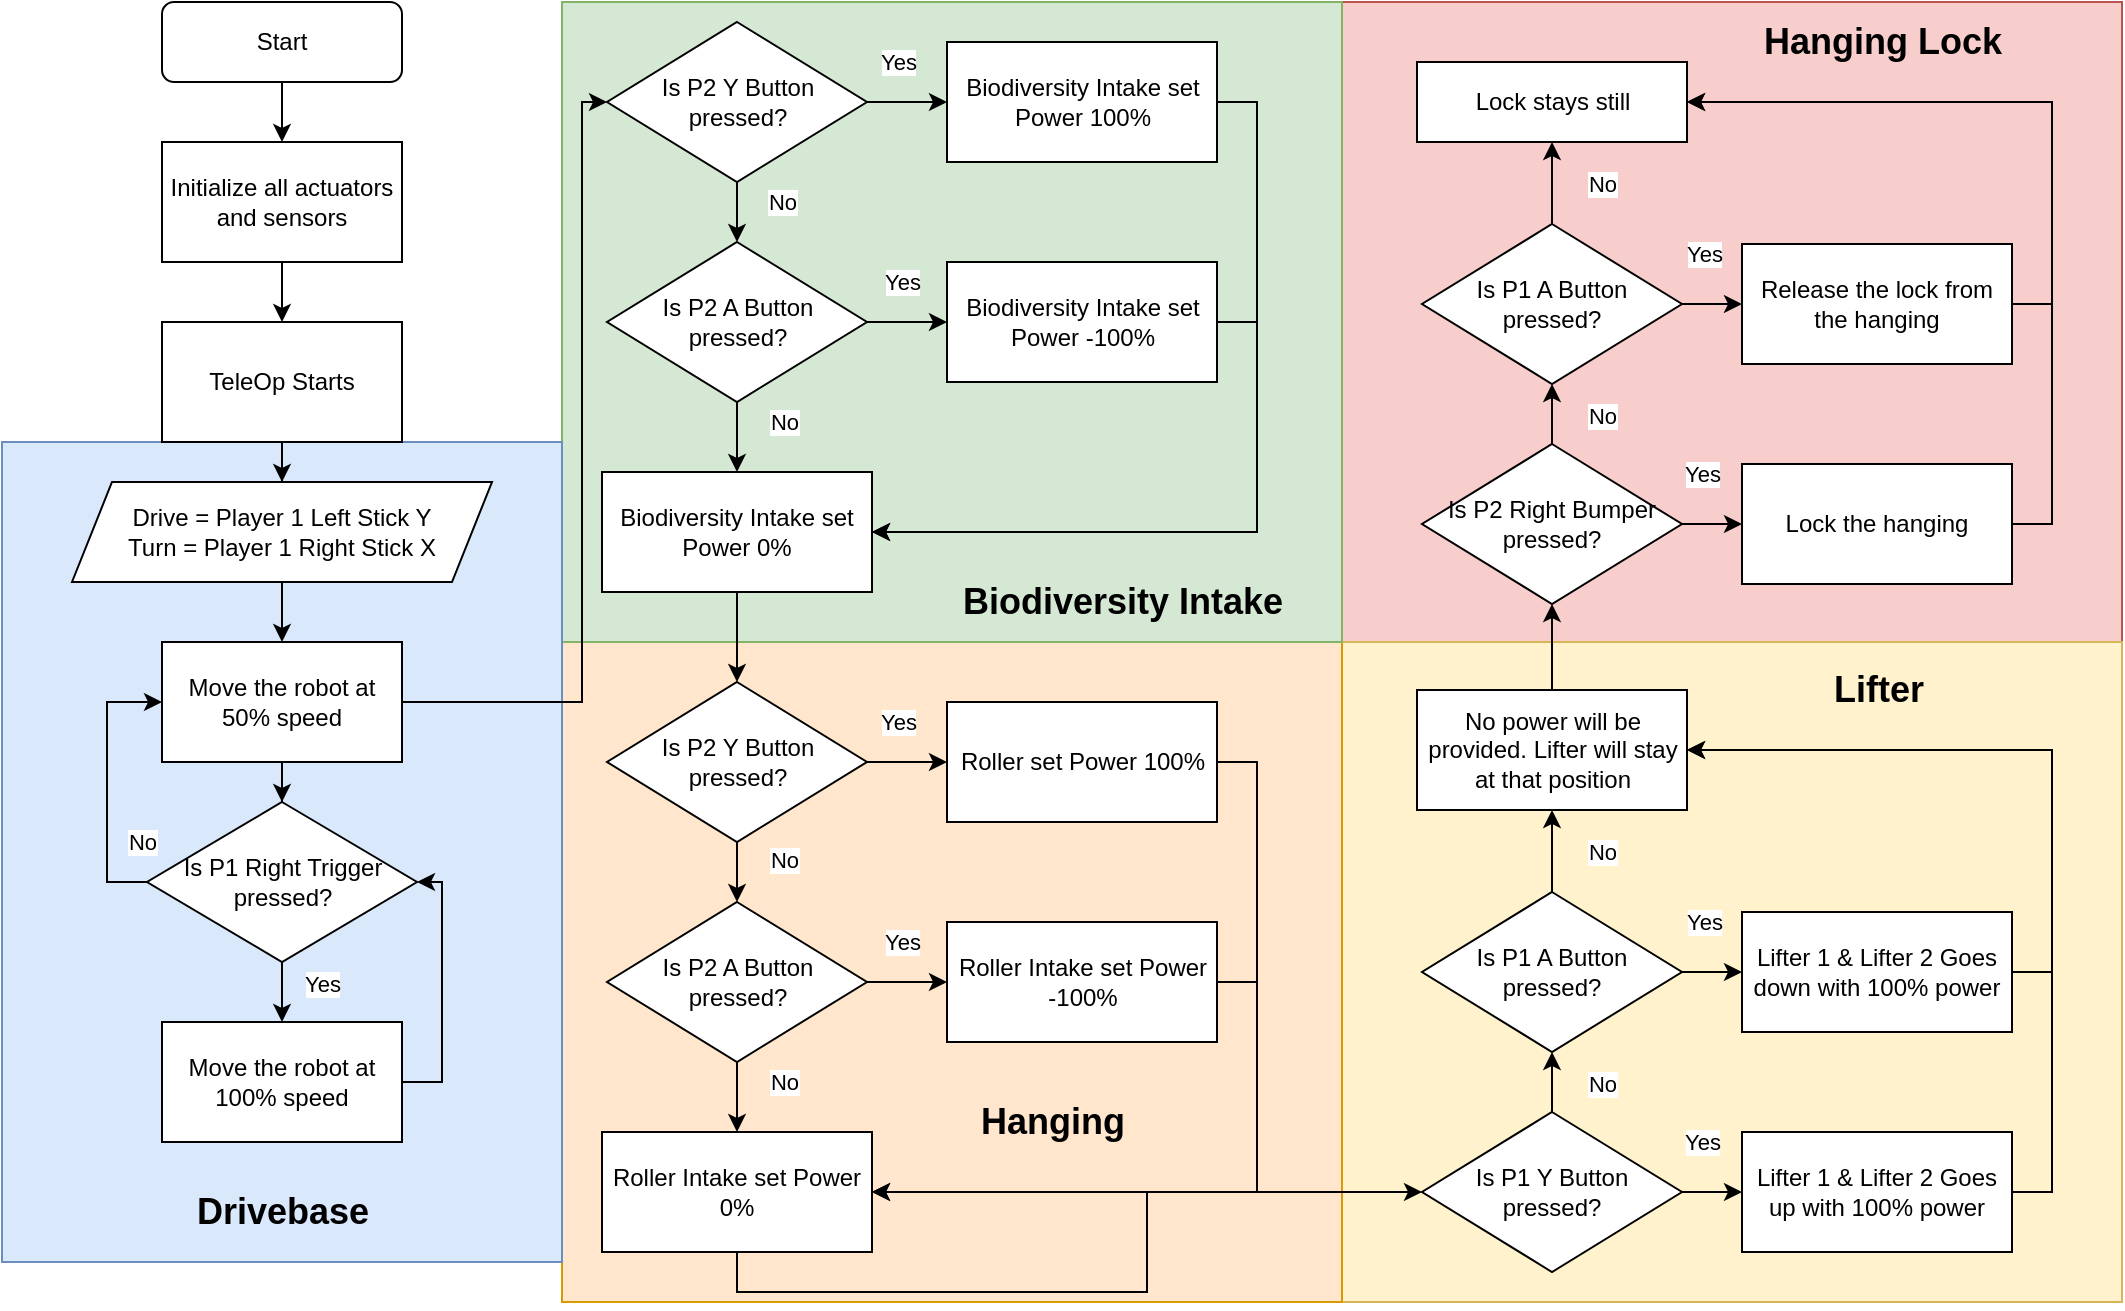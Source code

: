<mxfile version="28.1.0">
  <diagram id="C5RBs43oDa-KdzZeNtuy" name="Page-1">
    <mxGraphModel dx="1455" dy="949" grid="1" gridSize="10" guides="1" tooltips="1" connect="1" arrows="1" fold="1" page="1" pageScale="1" pageWidth="1169" pageHeight="827" background="none" math="0" shadow="0">
      <root>
        <mxCell id="WIyWlLk6GJQsqaUBKTNV-0" />
        <mxCell id="WIyWlLk6GJQsqaUBKTNV-1" parent="WIyWlLk6GJQsqaUBKTNV-0" />
        <mxCell id="7DPoI_SeUC_oJ7ZciH9h-110" value="" style="rounded=0;whiteSpace=wrap;html=1;fillColor=#f8cecc;strokeColor=#b85450;" vertex="1" parent="WIyWlLk6GJQsqaUBKTNV-1">
          <mxGeometry x="680" y="70" width="390" height="320" as="geometry" />
        </mxCell>
        <mxCell id="7DPoI_SeUC_oJ7ZciH9h-76" value="" style="rounded=0;whiteSpace=wrap;html=1;fillColor=#fff2cc;strokeColor=#d6b656;" vertex="1" parent="WIyWlLk6GJQsqaUBKTNV-1">
          <mxGeometry x="680" y="390" width="390" height="330" as="geometry" />
        </mxCell>
        <mxCell id="7DPoI_SeUC_oJ7ZciH9h-47" value="" style="rounded=0;whiteSpace=wrap;html=1;fillColor=#ffe6cc;strokeColor=#d79b00;" vertex="1" parent="WIyWlLk6GJQsqaUBKTNV-1">
          <mxGeometry x="290" y="390" width="390" height="330" as="geometry" />
        </mxCell>
        <mxCell id="7DPoI_SeUC_oJ7ZciH9h-43" value="" style="rounded=0;whiteSpace=wrap;html=1;fillColor=#d5e8d4;strokeColor=#82b366;" vertex="1" parent="WIyWlLk6GJQsqaUBKTNV-1">
          <mxGeometry x="290" y="70" width="390" height="320" as="geometry" />
        </mxCell>
        <mxCell id="7DPoI_SeUC_oJ7ZciH9h-41" value="" style="rounded=0;whiteSpace=wrap;html=1;fillColor=#dae8fc;strokeColor=#6c8ebf;" vertex="1" parent="WIyWlLk6GJQsqaUBKTNV-1">
          <mxGeometry x="10" y="290" width="280" height="410" as="geometry" />
        </mxCell>
        <mxCell id="7DPoI_SeUC_oJ7ZciH9h-14" style="edgeStyle=orthogonalEdgeStyle;rounded=0;orthogonalLoop=1;jettySize=auto;html=1;exitX=0.5;exitY=1;exitDx=0;exitDy=0;entryX=0.5;entryY=0;entryDx=0;entryDy=0;" edge="1" parent="WIyWlLk6GJQsqaUBKTNV-1" source="WIyWlLk6GJQsqaUBKTNV-3" target="7DPoI_SeUC_oJ7ZciH9h-0">
          <mxGeometry relative="1" as="geometry" />
        </mxCell>
        <mxCell id="WIyWlLk6GJQsqaUBKTNV-3" value="Start" style="rounded=1;whiteSpace=wrap;html=1;fontSize=12;glass=0;strokeWidth=1;shadow=0;" parent="WIyWlLk6GJQsqaUBKTNV-1" vertex="1">
          <mxGeometry x="90" y="70" width="120" height="40" as="geometry" />
        </mxCell>
        <mxCell id="7DPoI_SeUC_oJ7ZciH9h-6" style="edgeStyle=orthogonalEdgeStyle;rounded=0;orthogonalLoop=1;jettySize=auto;html=1;exitX=0.5;exitY=1;exitDx=0;exitDy=0;entryX=0.5;entryY=0;entryDx=0;entryDy=0;" edge="1" parent="WIyWlLk6GJQsqaUBKTNV-1" source="7DPoI_SeUC_oJ7ZciH9h-0" target="7DPoI_SeUC_oJ7ZciH9h-1">
          <mxGeometry relative="1" as="geometry" />
        </mxCell>
        <mxCell id="7DPoI_SeUC_oJ7ZciH9h-0" value="Initialize all actuators and sensors" style="rounded=0;whiteSpace=wrap;html=1;" vertex="1" parent="WIyWlLk6GJQsqaUBKTNV-1">
          <mxGeometry x="90" y="140" width="120" height="60" as="geometry" />
        </mxCell>
        <mxCell id="7DPoI_SeUC_oJ7ZciH9h-7" style="edgeStyle=orthogonalEdgeStyle;rounded=0;orthogonalLoop=1;jettySize=auto;html=1;exitX=0.5;exitY=1;exitDx=0;exitDy=0;" edge="1" parent="WIyWlLk6GJQsqaUBKTNV-1" source="7DPoI_SeUC_oJ7ZciH9h-1" target="7DPoI_SeUC_oJ7ZciH9h-2">
          <mxGeometry relative="1" as="geometry" />
        </mxCell>
        <mxCell id="7DPoI_SeUC_oJ7ZciH9h-1" value="TeleOp Starts" style="rounded=0;whiteSpace=wrap;html=1;" vertex="1" parent="WIyWlLk6GJQsqaUBKTNV-1">
          <mxGeometry x="90" y="230" width="120" height="60" as="geometry" />
        </mxCell>
        <mxCell id="7DPoI_SeUC_oJ7ZciH9h-8" style="edgeStyle=orthogonalEdgeStyle;rounded=0;orthogonalLoop=1;jettySize=auto;html=1;exitX=0.5;exitY=1;exitDx=0;exitDy=0;" edge="1" parent="WIyWlLk6GJQsqaUBKTNV-1" source="7DPoI_SeUC_oJ7ZciH9h-2" target="7DPoI_SeUC_oJ7ZciH9h-3">
          <mxGeometry relative="1" as="geometry" />
        </mxCell>
        <mxCell id="7DPoI_SeUC_oJ7ZciH9h-2" value="Drive = Player 1 Left Stick Y&lt;div&gt;Turn = Player 1 Right Stick X&lt;/div&gt;" style="shape=parallelogram;perimeter=parallelogramPerimeter;whiteSpace=wrap;html=1;fixedSize=1;" vertex="1" parent="WIyWlLk6GJQsqaUBKTNV-1">
          <mxGeometry x="45" y="310" width="210" height="50" as="geometry" />
        </mxCell>
        <mxCell id="7DPoI_SeUC_oJ7ZciH9h-9" style="edgeStyle=orthogonalEdgeStyle;rounded=0;orthogonalLoop=1;jettySize=auto;html=1;exitX=0.5;exitY=1;exitDx=0;exitDy=0;" edge="1" parent="WIyWlLk6GJQsqaUBKTNV-1" source="7DPoI_SeUC_oJ7ZciH9h-3" target="7DPoI_SeUC_oJ7ZciH9h-5">
          <mxGeometry relative="1" as="geometry" />
        </mxCell>
        <mxCell id="7DPoI_SeUC_oJ7ZciH9h-77" style="edgeStyle=orthogonalEdgeStyle;rounded=0;orthogonalLoop=1;jettySize=auto;html=1;exitX=1;exitY=0.5;exitDx=0;exitDy=0;entryX=0;entryY=0.5;entryDx=0;entryDy=0;" edge="1" parent="WIyWlLk6GJQsqaUBKTNV-1" source="7DPoI_SeUC_oJ7ZciH9h-3" target="7DPoI_SeUC_oJ7ZciH9h-17">
          <mxGeometry relative="1" as="geometry">
            <Array as="points">
              <mxPoint x="300" y="420" />
              <mxPoint x="300" y="120" />
            </Array>
          </mxGeometry>
        </mxCell>
        <mxCell id="7DPoI_SeUC_oJ7ZciH9h-3" value="Move the robot at 50% speed" style="rounded=0;whiteSpace=wrap;html=1;" vertex="1" parent="WIyWlLk6GJQsqaUBKTNV-1">
          <mxGeometry x="90" y="390" width="120" height="60" as="geometry" />
        </mxCell>
        <mxCell id="7DPoI_SeUC_oJ7ZciH9h-13" style="edgeStyle=orthogonalEdgeStyle;rounded=0;orthogonalLoop=1;jettySize=auto;html=1;exitX=1;exitY=0.5;exitDx=0;exitDy=0;entryX=1;entryY=0.5;entryDx=0;entryDy=0;" edge="1" parent="WIyWlLk6GJQsqaUBKTNV-1" source="7DPoI_SeUC_oJ7ZciH9h-4" target="7DPoI_SeUC_oJ7ZciH9h-5">
          <mxGeometry relative="1" as="geometry" />
        </mxCell>
        <mxCell id="7DPoI_SeUC_oJ7ZciH9h-4" value="Move the robot at 100% speed" style="rounded=0;whiteSpace=wrap;html=1;" vertex="1" parent="WIyWlLk6GJQsqaUBKTNV-1">
          <mxGeometry x="90" y="580" width="120" height="60" as="geometry" />
        </mxCell>
        <mxCell id="7DPoI_SeUC_oJ7ZciH9h-10" style="edgeStyle=orthogonalEdgeStyle;rounded=0;orthogonalLoop=1;jettySize=auto;html=1;exitX=0;exitY=0.5;exitDx=0;exitDy=0;entryX=0;entryY=0.5;entryDx=0;entryDy=0;" edge="1" parent="WIyWlLk6GJQsqaUBKTNV-1" source="7DPoI_SeUC_oJ7ZciH9h-5" target="7DPoI_SeUC_oJ7ZciH9h-3">
          <mxGeometry relative="1" as="geometry" />
        </mxCell>
        <mxCell id="7DPoI_SeUC_oJ7ZciH9h-16" value="No" style="edgeLabel;html=1;align=center;verticalAlign=middle;resizable=0;points=[];" vertex="1" connectable="0" parent="7DPoI_SeUC_oJ7ZciH9h-10">
          <mxGeometry x="-0.821" relative="1" as="geometry">
            <mxPoint x="10" y="-20" as="offset" />
          </mxGeometry>
        </mxCell>
        <mxCell id="7DPoI_SeUC_oJ7ZciH9h-12" style="edgeStyle=orthogonalEdgeStyle;rounded=0;orthogonalLoop=1;jettySize=auto;html=1;exitX=0.5;exitY=1;exitDx=0;exitDy=0;entryX=0.5;entryY=0;entryDx=0;entryDy=0;" edge="1" parent="WIyWlLk6GJQsqaUBKTNV-1" source="7DPoI_SeUC_oJ7ZciH9h-5" target="7DPoI_SeUC_oJ7ZciH9h-4">
          <mxGeometry relative="1" as="geometry" />
        </mxCell>
        <mxCell id="7DPoI_SeUC_oJ7ZciH9h-15" value="Yes" style="edgeLabel;html=1;align=center;verticalAlign=middle;resizable=0;points=[];" vertex="1" connectable="0" parent="7DPoI_SeUC_oJ7ZciH9h-12">
          <mxGeometry x="-0.257" y="1" relative="1" as="geometry">
            <mxPoint x="19" as="offset" />
          </mxGeometry>
        </mxCell>
        <mxCell id="7DPoI_SeUC_oJ7ZciH9h-5" value="Is P1 Right Trigger pressed?" style="rhombus;whiteSpace=wrap;html=1;" vertex="1" parent="WIyWlLk6GJQsqaUBKTNV-1">
          <mxGeometry x="82.5" y="470" width="135" height="80" as="geometry" />
        </mxCell>
        <mxCell id="7DPoI_SeUC_oJ7ZciH9h-24" style="edgeStyle=orthogonalEdgeStyle;rounded=0;orthogonalLoop=1;jettySize=auto;html=1;exitX=1;exitY=0.5;exitDx=0;exitDy=0;entryX=0;entryY=0.5;entryDx=0;entryDy=0;" edge="1" parent="WIyWlLk6GJQsqaUBKTNV-1" source="7DPoI_SeUC_oJ7ZciH9h-17" target="7DPoI_SeUC_oJ7ZciH9h-22">
          <mxGeometry relative="1" as="geometry" />
        </mxCell>
        <mxCell id="7DPoI_SeUC_oJ7ZciH9h-49" value="Yes" style="edgeLabel;html=1;align=center;verticalAlign=middle;resizable=0;points=[];" vertex="1" connectable="0" parent="7DPoI_SeUC_oJ7ZciH9h-24">
          <mxGeometry x="-0.234" y="-1" relative="1" as="geometry">
            <mxPoint y="-21" as="offset" />
          </mxGeometry>
        </mxCell>
        <mxCell id="7DPoI_SeUC_oJ7ZciH9h-26" style="edgeStyle=orthogonalEdgeStyle;rounded=0;orthogonalLoop=1;jettySize=auto;html=1;exitX=0.5;exitY=1;exitDx=0;exitDy=0;" edge="1" parent="WIyWlLk6GJQsqaUBKTNV-1" source="7DPoI_SeUC_oJ7ZciH9h-17" target="7DPoI_SeUC_oJ7ZciH9h-18">
          <mxGeometry relative="1" as="geometry" />
        </mxCell>
        <mxCell id="7DPoI_SeUC_oJ7ZciH9h-50" value="No" style="edgeLabel;html=1;align=center;verticalAlign=middle;resizable=0;points=[];" vertex="1" connectable="0" parent="7DPoI_SeUC_oJ7ZciH9h-26">
          <mxGeometry x="-0.802" relative="1" as="geometry">
            <mxPoint x="22" y="5" as="offset" />
          </mxGeometry>
        </mxCell>
        <mxCell id="7DPoI_SeUC_oJ7ZciH9h-17" value="Is P2 Y Button pressed?" style="rhombus;whiteSpace=wrap;html=1;" vertex="1" parent="WIyWlLk6GJQsqaUBKTNV-1">
          <mxGeometry x="312.5" y="80" width="130" height="80" as="geometry" />
        </mxCell>
        <mxCell id="7DPoI_SeUC_oJ7ZciH9h-25" style="edgeStyle=orthogonalEdgeStyle;rounded=0;orthogonalLoop=1;jettySize=auto;html=1;exitX=1;exitY=0.5;exitDx=0;exitDy=0;entryX=0;entryY=0.5;entryDx=0;entryDy=0;" edge="1" parent="WIyWlLk6GJQsqaUBKTNV-1" source="7DPoI_SeUC_oJ7ZciH9h-18" target="7DPoI_SeUC_oJ7ZciH9h-23">
          <mxGeometry relative="1" as="geometry" />
        </mxCell>
        <mxCell id="7DPoI_SeUC_oJ7ZciH9h-51" value="Yes" style="edgeLabel;html=1;align=center;verticalAlign=middle;resizable=0;points=[];" vertex="1" connectable="0" parent="7DPoI_SeUC_oJ7ZciH9h-25">
          <mxGeometry x="-0.646" y="3" relative="1" as="geometry">
            <mxPoint x="10" y="-17" as="offset" />
          </mxGeometry>
        </mxCell>
        <mxCell id="7DPoI_SeUC_oJ7ZciH9h-27" style="edgeStyle=orthogonalEdgeStyle;rounded=0;orthogonalLoop=1;jettySize=auto;html=1;exitX=0.5;exitY=1;exitDx=0;exitDy=0;entryX=0.5;entryY=0;entryDx=0;entryDy=0;" edge="1" parent="WIyWlLk6GJQsqaUBKTNV-1" source="7DPoI_SeUC_oJ7ZciH9h-18" target="7DPoI_SeUC_oJ7ZciH9h-19">
          <mxGeometry relative="1" as="geometry" />
        </mxCell>
        <mxCell id="7DPoI_SeUC_oJ7ZciH9h-52" value="No" style="edgeLabel;html=1;align=center;verticalAlign=middle;resizable=0;points=[];" vertex="1" connectable="0" parent="7DPoI_SeUC_oJ7ZciH9h-27">
          <mxGeometry x="-0.415" relative="1" as="geometry">
            <mxPoint x="23" as="offset" />
          </mxGeometry>
        </mxCell>
        <mxCell id="7DPoI_SeUC_oJ7ZciH9h-18" value="Is P2 A Button pressed?" style="rhombus;whiteSpace=wrap;html=1;" vertex="1" parent="WIyWlLk6GJQsqaUBKTNV-1">
          <mxGeometry x="312.5" y="190" width="130" height="80" as="geometry" />
        </mxCell>
        <mxCell id="7DPoI_SeUC_oJ7ZciH9h-45" style="edgeStyle=orthogonalEdgeStyle;rounded=0;orthogonalLoop=1;jettySize=auto;html=1;exitX=0.5;exitY=1;exitDx=0;exitDy=0;entryX=0.5;entryY=0;entryDx=0;entryDy=0;" edge="1" parent="WIyWlLk6GJQsqaUBKTNV-1" source="7DPoI_SeUC_oJ7ZciH9h-19" target="7DPoI_SeUC_oJ7ZciH9h-32">
          <mxGeometry relative="1" as="geometry" />
        </mxCell>
        <mxCell id="7DPoI_SeUC_oJ7ZciH9h-19" value="Biodiversity Intake set Power 0%" style="rounded=0;whiteSpace=wrap;html=1;" vertex="1" parent="WIyWlLk6GJQsqaUBKTNV-1">
          <mxGeometry x="310" y="305" width="135" height="60" as="geometry" />
        </mxCell>
        <mxCell id="7DPoI_SeUC_oJ7ZciH9h-28" style="edgeStyle=orthogonalEdgeStyle;rounded=0;orthogonalLoop=1;jettySize=auto;html=1;exitX=1;exitY=0.5;exitDx=0;exitDy=0;entryX=1;entryY=0.5;entryDx=0;entryDy=0;" edge="1" parent="WIyWlLk6GJQsqaUBKTNV-1" source="7DPoI_SeUC_oJ7ZciH9h-22" target="7DPoI_SeUC_oJ7ZciH9h-19">
          <mxGeometry relative="1" as="geometry" />
        </mxCell>
        <mxCell id="7DPoI_SeUC_oJ7ZciH9h-22" value="Biodiversity Intake set Power 100%" style="rounded=0;whiteSpace=wrap;html=1;" vertex="1" parent="WIyWlLk6GJQsqaUBKTNV-1">
          <mxGeometry x="482.5" y="90" width="135" height="60" as="geometry" />
        </mxCell>
        <mxCell id="7DPoI_SeUC_oJ7ZciH9h-29" style="edgeStyle=orthogonalEdgeStyle;rounded=0;orthogonalLoop=1;jettySize=auto;html=1;exitX=1;exitY=0.5;exitDx=0;exitDy=0;entryX=1;entryY=0.5;entryDx=0;entryDy=0;" edge="1" parent="WIyWlLk6GJQsqaUBKTNV-1" source="7DPoI_SeUC_oJ7ZciH9h-23" target="7DPoI_SeUC_oJ7ZciH9h-19">
          <mxGeometry relative="1" as="geometry" />
        </mxCell>
        <mxCell id="7DPoI_SeUC_oJ7ZciH9h-23" value="Biodiversity Intake set Power -100%" style="rounded=0;whiteSpace=wrap;html=1;" vertex="1" parent="WIyWlLk6GJQsqaUBKTNV-1">
          <mxGeometry x="482.5" y="200" width="135" height="60" as="geometry" />
        </mxCell>
        <mxCell id="7DPoI_SeUC_oJ7ZciH9h-30" style="edgeStyle=orthogonalEdgeStyle;rounded=0;orthogonalLoop=1;jettySize=auto;html=1;exitX=1;exitY=0.5;exitDx=0;exitDy=0;entryX=0;entryY=0.5;entryDx=0;entryDy=0;" edge="1" parent="WIyWlLk6GJQsqaUBKTNV-1" source="7DPoI_SeUC_oJ7ZciH9h-32">
          <mxGeometry relative="1" as="geometry">
            <mxPoint x="482.5" y="450" as="targetPoint" />
          </mxGeometry>
        </mxCell>
        <mxCell id="7DPoI_SeUC_oJ7ZciH9h-53" value="Yes" style="edgeLabel;html=1;align=center;verticalAlign=middle;resizable=0;points=[];" vertex="1" connectable="0" parent="7DPoI_SeUC_oJ7ZciH9h-30">
          <mxGeometry x="-0.254" y="2" relative="1" as="geometry">
            <mxPoint y="-18" as="offset" />
          </mxGeometry>
        </mxCell>
        <mxCell id="7DPoI_SeUC_oJ7ZciH9h-31" style="edgeStyle=orthogonalEdgeStyle;rounded=0;orthogonalLoop=1;jettySize=auto;html=1;exitX=0.5;exitY=1;exitDx=0;exitDy=0;" edge="1" parent="WIyWlLk6GJQsqaUBKTNV-1" source="7DPoI_SeUC_oJ7ZciH9h-32" target="7DPoI_SeUC_oJ7ZciH9h-35">
          <mxGeometry relative="1" as="geometry" />
        </mxCell>
        <mxCell id="7DPoI_SeUC_oJ7ZciH9h-54" value="No" style="edgeLabel;html=1;align=center;verticalAlign=middle;resizable=0;points=[];" vertex="1" connectable="0" parent="7DPoI_SeUC_oJ7ZciH9h-31">
          <mxGeometry x="-0.663" y="-1" relative="1" as="geometry">
            <mxPoint x="24" as="offset" />
          </mxGeometry>
        </mxCell>
        <mxCell id="7DPoI_SeUC_oJ7ZciH9h-32" value="Is P2 Y Button pressed?" style="rhombus;whiteSpace=wrap;html=1;" vertex="1" parent="WIyWlLk6GJQsqaUBKTNV-1">
          <mxGeometry x="312.5" y="410" width="130" height="80" as="geometry" />
        </mxCell>
        <mxCell id="7DPoI_SeUC_oJ7ZciH9h-33" style="edgeStyle=orthogonalEdgeStyle;rounded=0;orthogonalLoop=1;jettySize=auto;html=1;exitX=1;exitY=0.5;exitDx=0;exitDy=0;entryX=0;entryY=0.5;entryDx=0;entryDy=0;" edge="1" parent="WIyWlLk6GJQsqaUBKTNV-1" source="7DPoI_SeUC_oJ7ZciH9h-35" target="7DPoI_SeUC_oJ7ZciH9h-40">
          <mxGeometry relative="1" as="geometry" />
        </mxCell>
        <mxCell id="7DPoI_SeUC_oJ7ZciH9h-55" value="Yes" style="edgeLabel;html=1;align=center;verticalAlign=middle;resizable=0;points=[];" vertex="1" connectable="0" parent="7DPoI_SeUC_oJ7ZciH9h-33">
          <mxGeometry x="-0.366" y="-1" relative="1" as="geometry">
            <mxPoint x="5" y="-21" as="offset" />
          </mxGeometry>
        </mxCell>
        <mxCell id="7DPoI_SeUC_oJ7ZciH9h-34" style="edgeStyle=orthogonalEdgeStyle;rounded=0;orthogonalLoop=1;jettySize=auto;html=1;exitX=0.5;exitY=1;exitDx=0;exitDy=0;entryX=0.5;entryY=0;entryDx=0;entryDy=0;" edge="1" parent="WIyWlLk6GJQsqaUBKTNV-1" source="7DPoI_SeUC_oJ7ZciH9h-35" target="7DPoI_SeUC_oJ7ZciH9h-36">
          <mxGeometry relative="1" as="geometry" />
        </mxCell>
        <mxCell id="7DPoI_SeUC_oJ7ZciH9h-57" value="No" style="edgeLabel;html=1;align=center;verticalAlign=middle;resizable=0;points=[];" vertex="1" connectable="0" parent="7DPoI_SeUC_oJ7ZciH9h-34">
          <mxGeometry x="-0.432" relative="1" as="geometry">
            <mxPoint x="23" as="offset" />
          </mxGeometry>
        </mxCell>
        <mxCell id="7DPoI_SeUC_oJ7ZciH9h-35" value="Is P2 A Button pressed?" style="rhombus;whiteSpace=wrap;html=1;" vertex="1" parent="WIyWlLk6GJQsqaUBKTNV-1">
          <mxGeometry x="312.5" y="520" width="130" height="80" as="geometry" />
        </mxCell>
        <mxCell id="7DPoI_SeUC_oJ7ZciH9h-65" style="edgeStyle=orthogonalEdgeStyle;rounded=0;orthogonalLoop=1;jettySize=auto;html=1;exitX=0.5;exitY=1;exitDx=0;exitDy=0;entryX=0;entryY=0.5;entryDx=0;entryDy=0;" edge="1" parent="WIyWlLk6GJQsqaUBKTNV-1" source="7DPoI_SeUC_oJ7ZciH9h-36" target="7DPoI_SeUC_oJ7ZciH9h-58">
          <mxGeometry relative="1" as="geometry">
            <mxPoint x="710" y="710" as="targetPoint" />
          </mxGeometry>
        </mxCell>
        <mxCell id="7DPoI_SeUC_oJ7ZciH9h-36" value="Roller Intake set Power 0%" style="rounded=0;whiteSpace=wrap;html=1;" vertex="1" parent="WIyWlLk6GJQsqaUBKTNV-1">
          <mxGeometry x="310" y="635" width="135" height="60" as="geometry" />
        </mxCell>
        <mxCell id="7DPoI_SeUC_oJ7ZciH9h-37" style="edgeStyle=orthogonalEdgeStyle;rounded=0;orthogonalLoop=1;jettySize=auto;html=1;exitX=1;exitY=0.5;exitDx=0;exitDy=0;entryX=1;entryY=0.5;entryDx=0;entryDy=0;" edge="1" parent="WIyWlLk6GJQsqaUBKTNV-1" source="7DPoI_SeUC_oJ7ZciH9h-38" target="7DPoI_SeUC_oJ7ZciH9h-36">
          <mxGeometry relative="1" as="geometry">
            <mxPoint x="617.5" y="450" as="sourcePoint" />
          </mxGeometry>
        </mxCell>
        <mxCell id="7DPoI_SeUC_oJ7ZciH9h-39" style="edgeStyle=orthogonalEdgeStyle;rounded=0;orthogonalLoop=1;jettySize=auto;html=1;exitX=1;exitY=0.5;exitDx=0;exitDy=0;entryX=1;entryY=0.5;entryDx=0;entryDy=0;" edge="1" parent="WIyWlLk6GJQsqaUBKTNV-1" source="7DPoI_SeUC_oJ7ZciH9h-40" target="7DPoI_SeUC_oJ7ZciH9h-36">
          <mxGeometry relative="1" as="geometry" />
        </mxCell>
        <mxCell id="7DPoI_SeUC_oJ7ZciH9h-40" value="Roller Intake set Power -100%" style="rounded=0;whiteSpace=wrap;html=1;" vertex="1" parent="WIyWlLk6GJQsqaUBKTNV-1">
          <mxGeometry x="482.5" y="530" width="135" height="60" as="geometry" />
        </mxCell>
        <mxCell id="7DPoI_SeUC_oJ7ZciH9h-42" value="&lt;b&gt;&lt;font style=&quot;font-size: 18px;&quot;&gt;Drivebase&lt;/font&gt;&lt;/b&gt;" style="text;html=1;align=center;verticalAlign=middle;resizable=0;points=[];autosize=1;strokeColor=none;fillColor=none;" vertex="1" parent="WIyWlLk6GJQsqaUBKTNV-1">
          <mxGeometry x="95" y="655" width="110" height="40" as="geometry" />
        </mxCell>
        <mxCell id="7DPoI_SeUC_oJ7ZciH9h-44" value="&lt;span style=&quot;font-size: 18px;&quot;&gt;&lt;b&gt;Biodiversity Intake&lt;/b&gt;&lt;/span&gt;" style="text;html=1;align=center;verticalAlign=middle;resizable=0;points=[];autosize=1;strokeColor=none;fillColor=none;" vertex="1" parent="WIyWlLk6GJQsqaUBKTNV-1">
          <mxGeometry x="480" y="350" width="180" height="40" as="geometry" />
        </mxCell>
        <mxCell id="7DPoI_SeUC_oJ7ZciH9h-46" value="" style="edgeStyle=orthogonalEdgeStyle;rounded=0;orthogonalLoop=1;jettySize=auto;html=1;exitX=1;exitY=0.5;exitDx=0;exitDy=0;entryX=1;entryY=0.5;entryDx=0;entryDy=0;" edge="1" parent="WIyWlLk6GJQsqaUBKTNV-1" target="7DPoI_SeUC_oJ7ZciH9h-38">
          <mxGeometry relative="1" as="geometry">
            <mxPoint x="617.5" y="450" as="sourcePoint" />
            <mxPoint x="445" y="665" as="targetPoint" />
          </mxGeometry>
        </mxCell>
        <mxCell id="7DPoI_SeUC_oJ7ZciH9h-38" value="Roller set Power 100%" style="rounded=0;whiteSpace=wrap;html=1;" vertex="1" parent="WIyWlLk6GJQsqaUBKTNV-1">
          <mxGeometry x="482.5" y="420" width="135" height="60" as="geometry" />
        </mxCell>
        <mxCell id="7DPoI_SeUC_oJ7ZciH9h-48" value="&lt;span style=&quot;font-size: 18px;&quot;&gt;&lt;b&gt;Hanging&lt;/b&gt;&lt;/span&gt;" style="text;html=1;align=center;verticalAlign=middle;resizable=0;points=[];autosize=1;strokeColor=none;fillColor=none;" vertex="1" parent="WIyWlLk6GJQsqaUBKTNV-1">
          <mxGeometry x="485" y="610" width="100" height="40" as="geometry" />
        </mxCell>
        <mxCell id="7DPoI_SeUC_oJ7ZciH9h-63" style="edgeStyle=orthogonalEdgeStyle;rounded=0;orthogonalLoop=1;jettySize=auto;html=1;exitX=1;exitY=0.5;exitDx=0;exitDy=0;" edge="1" parent="WIyWlLk6GJQsqaUBKTNV-1" source="7DPoI_SeUC_oJ7ZciH9h-58" target="7DPoI_SeUC_oJ7ZciH9h-59">
          <mxGeometry relative="1" as="geometry" />
        </mxCell>
        <mxCell id="7DPoI_SeUC_oJ7ZciH9h-74" value="Yes" style="edgeLabel;html=1;align=center;verticalAlign=middle;resizable=0;points=[];" vertex="1" connectable="0" parent="7DPoI_SeUC_oJ7ZciH9h-63">
          <mxGeometry x="0.097" relative="1" as="geometry">
            <mxPoint x="-3" y="-25" as="offset" />
          </mxGeometry>
        </mxCell>
        <mxCell id="7DPoI_SeUC_oJ7ZciH9h-64" style="edgeStyle=orthogonalEdgeStyle;rounded=0;orthogonalLoop=1;jettySize=auto;html=1;exitX=0.5;exitY=0;exitDx=0;exitDy=0;entryX=0.5;entryY=1;entryDx=0;entryDy=0;" edge="1" parent="WIyWlLk6GJQsqaUBKTNV-1" source="7DPoI_SeUC_oJ7ZciH9h-58" target="7DPoI_SeUC_oJ7ZciH9h-60">
          <mxGeometry relative="1" as="geometry" />
        </mxCell>
        <mxCell id="7DPoI_SeUC_oJ7ZciH9h-72" value="No" style="edgeLabel;html=1;align=center;verticalAlign=middle;resizable=0;points=[];" vertex="1" connectable="0" parent="7DPoI_SeUC_oJ7ZciH9h-64">
          <mxGeometry x="-0.096" relative="1" as="geometry">
            <mxPoint x="25" y="-1" as="offset" />
          </mxGeometry>
        </mxCell>
        <mxCell id="7DPoI_SeUC_oJ7ZciH9h-58" value="Is P1 Y Button pressed?" style="rhombus;whiteSpace=wrap;html=1;" vertex="1" parent="WIyWlLk6GJQsqaUBKTNV-1">
          <mxGeometry x="720" y="625" width="130" height="80" as="geometry" />
        </mxCell>
        <mxCell id="7DPoI_SeUC_oJ7ZciH9h-70" style="edgeStyle=orthogonalEdgeStyle;rounded=0;orthogonalLoop=1;jettySize=auto;html=1;exitX=1;exitY=0.5;exitDx=0;exitDy=0;entryX=1;entryY=0.5;entryDx=0;entryDy=0;" edge="1" parent="WIyWlLk6GJQsqaUBKTNV-1" source="7DPoI_SeUC_oJ7ZciH9h-59" target="7DPoI_SeUC_oJ7ZciH9h-66">
          <mxGeometry relative="1" as="geometry" />
        </mxCell>
        <mxCell id="7DPoI_SeUC_oJ7ZciH9h-59" value="Lifter 1 &amp;amp; Lifter 2 Goes up with 100% power" style="rounded=0;whiteSpace=wrap;html=1;" vertex="1" parent="WIyWlLk6GJQsqaUBKTNV-1">
          <mxGeometry x="880" y="635" width="135" height="60" as="geometry" />
        </mxCell>
        <mxCell id="7DPoI_SeUC_oJ7ZciH9h-62" value="" style="edgeStyle=orthogonalEdgeStyle;rounded=0;orthogonalLoop=1;jettySize=auto;html=1;" edge="1" parent="WIyWlLk6GJQsqaUBKTNV-1" source="7DPoI_SeUC_oJ7ZciH9h-60" target="7DPoI_SeUC_oJ7ZciH9h-61">
          <mxGeometry relative="1" as="geometry" />
        </mxCell>
        <mxCell id="7DPoI_SeUC_oJ7ZciH9h-75" value="Yes" style="edgeLabel;html=1;align=center;verticalAlign=middle;resizable=0;points=[];" vertex="1" connectable="0" parent="7DPoI_SeUC_oJ7ZciH9h-62">
          <mxGeometry x="0.183" relative="1" as="geometry">
            <mxPoint y="-25" as="offset" />
          </mxGeometry>
        </mxCell>
        <mxCell id="7DPoI_SeUC_oJ7ZciH9h-67" style="edgeStyle=orthogonalEdgeStyle;rounded=0;orthogonalLoop=1;jettySize=auto;html=1;exitX=0.5;exitY=0;exitDx=0;exitDy=0;entryX=0.5;entryY=1;entryDx=0;entryDy=0;" edge="1" parent="WIyWlLk6GJQsqaUBKTNV-1" source="7DPoI_SeUC_oJ7ZciH9h-60" target="7DPoI_SeUC_oJ7ZciH9h-66">
          <mxGeometry relative="1" as="geometry" />
        </mxCell>
        <mxCell id="7DPoI_SeUC_oJ7ZciH9h-73" value="No" style="edgeLabel;html=1;align=center;verticalAlign=middle;resizable=0;points=[];" vertex="1" connectable="0" parent="7DPoI_SeUC_oJ7ZciH9h-67">
          <mxGeometry x="-0.017" y="2" relative="1" as="geometry">
            <mxPoint x="27" as="offset" />
          </mxGeometry>
        </mxCell>
        <mxCell id="7DPoI_SeUC_oJ7ZciH9h-60" value="Is P1 A Button pressed?" style="rhombus;whiteSpace=wrap;html=1;" vertex="1" parent="WIyWlLk6GJQsqaUBKTNV-1">
          <mxGeometry x="720" y="515" width="130" height="80" as="geometry" />
        </mxCell>
        <mxCell id="7DPoI_SeUC_oJ7ZciH9h-71" style="edgeStyle=orthogonalEdgeStyle;rounded=0;orthogonalLoop=1;jettySize=auto;html=1;exitX=1;exitY=0.5;exitDx=0;exitDy=0;entryX=1;entryY=0.5;entryDx=0;entryDy=0;" edge="1" parent="WIyWlLk6GJQsqaUBKTNV-1" source="7DPoI_SeUC_oJ7ZciH9h-61" target="7DPoI_SeUC_oJ7ZciH9h-66">
          <mxGeometry relative="1" as="geometry" />
        </mxCell>
        <mxCell id="7DPoI_SeUC_oJ7ZciH9h-61" value="Lifter 1 &amp;amp; Lifter 2 Goes down with 100% power" style="rounded=0;whiteSpace=wrap;html=1;" vertex="1" parent="WIyWlLk6GJQsqaUBKTNV-1">
          <mxGeometry x="880" y="525" width="135" height="60" as="geometry" />
        </mxCell>
        <mxCell id="7DPoI_SeUC_oJ7ZciH9h-109" style="edgeStyle=orthogonalEdgeStyle;rounded=0;orthogonalLoop=1;jettySize=auto;html=1;exitX=0.5;exitY=0;exitDx=0;exitDy=0;" edge="1" parent="WIyWlLk6GJQsqaUBKTNV-1" source="7DPoI_SeUC_oJ7ZciH9h-66" target="7DPoI_SeUC_oJ7ZciH9h-98">
          <mxGeometry relative="1" as="geometry" />
        </mxCell>
        <mxCell id="7DPoI_SeUC_oJ7ZciH9h-66" value="No power will be provided. Lifter will stay at that position" style="rounded=0;whiteSpace=wrap;html=1;" vertex="1" parent="WIyWlLk6GJQsqaUBKTNV-1">
          <mxGeometry x="717.5" y="414" width="135" height="60" as="geometry" />
        </mxCell>
        <mxCell id="7DPoI_SeUC_oJ7ZciH9h-78" value="&lt;span style=&quot;font-size: 18px;&quot;&gt;&lt;b&gt;Lifter&lt;/b&gt;&lt;/span&gt;" style="text;html=1;align=center;verticalAlign=middle;resizable=0;points=[];autosize=1;strokeColor=none;fillColor=none;" vertex="1" parent="WIyWlLk6GJQsqaUBKTNV-1">
          <mxGeometry x="912.5" y="394" width="70" height="40" as="geometry" />
        </mxCell>
        <mxCell id="7DPoI_SeUC_oJ7ZciH9h-94" style="edgeStyle=orthogonalEdgeStyle;rounded=0;orthogonalLoop=1;jettySize=auto;html=1;exitX=1;exitY=0.5;exitDx=0;exitDy=0;" edge="1" parent="WIyWlLk6GJQsqaUBKTNV-1" source="7DPoI_SeUC_oJ7ZciH9h-98" target="7DPoI_SeUC_oJ7ZciH9h-100">
          <mxGeometry relative="1" as="geometry" />
        </mxCell>
        <mxCell id="7DPoI_SeUC_oJ7ZciH9h-95" value="Yes" style="edgeLabel;html=1;align=center;verticalAlign=middle;resizable=0;points=[];" vertex="1" connectable="0" parent="7DPoI_SeUC_oJ7ZciH9h-94">
          <mxGeometry x="0.097" relative="1" as="geometry">
            <mxPoint x="-3" y="-25" as="offset" />
          </mxGeometry>
        </mxCell>
        <mxCell id="7DPoI_SeUC_oJ7ZciH9h-96" style="edgeStyle=orthogonalEdgeStyle;rounded=0;orthogonalLoop=1;jettySize=auto;html=1;exitX=0.5;exitY=0;exitDx=0;exitDy=0;entryX=0.5;entryY=1;entryDx=0;entryDy=0;" edge="1" parent="WIyWlLk6GJQsqaUBKTNV-1" source="7DPoI_SeUC_oJ7ZciH9h-98" target="7DPoI_SeUC_oJ7ZciH9h-105">
          <mxGeometry relative="1" as="geometry" />
        </mxCell>
        <mxCell id="7DPoI_SeUC_oJ7ZciH9h-97" value="No" style="edgeLabel;html=1;align=center;verticalAlign=middle;resizable=0;points=[];" vertex="1" connectable="0" parent="7DPoI_SeUC_oJ7ZciH9h-96">
          <mxGeometry x="-0.096" relative="1" as="geometry">
            <mxPoint x="25" y="-1" as="offset" />
          </mxGeometry>
        </mxCell>
        <mxCell id="7DPoI_SeUC_oJ7ZciH9h-98" value="Is P2 Right Bumper pressed?" style="rhombus;whiteSpace=wrap;html=1;" vertex="1" parent="WIyWlLk6GJQsqaUBKTNV-1">
          <mxGeometry x="720" y="291" width="130" height="80" as="geometry" />
        </mxCell>
        <mxCell id="7DPoI_SeUC_oJ7ZciH9h-99" style="edgeStyle=orthogonalEdgeStyle;rounded=0;orthogonalLoop=1;jettySize=auto;html=1;exitX=1;exitY=0.5;exitDx=0;exitDy=0;entryX=1;entryY=0.5;entryDx=0;entryDy=0;" edge="1" parent="WIyWlLk6GJQsqaUBKTNV-1" source="7DPoI_SeUC_oJ7ZciH9h-100" target="7DPoI_SeUC_oJ7ZciH9h-108">
          <mxGeometry relative="1" as="geometry" />
        </mxCell>
        <mxCell id="7DPoI_SeUC_oJ7ZciH9h-100" value="Lock the hanging" style="rounded=0;whiteSpace=wrap;html=1;" vertex="1" parent="WIyWlLk6GJQsqaUBKTNV-1">
          <mxGeometry x="880" y="301" width="135" height="60" as="geometry" />
        </mxCell>
        <mxCell id="7DPoI_SeUC_oJ7ZciH9h-101" value="" style="edgeStyle=orthogonalEdgeStyle;rounded=0;orthogonalLoop=1;jettySize=auto;html=1;" edge="1" parent="WIyWlLk6GJQsqaUBKTNV-1" source="7DPoI_SeUC_oJ7ZciH9h-105" target="7DPoI_SeUC_oJ7ZciH9h-107">
          <mxGeometry relative="1" as="geometry" />
        </mxCell>
        <mxCell id="7DPoI_SeUC_oJ7ZciH9h-102" value="Yes" style="edgeLabel;html=1;align=center;verticalAlign=middle;resizable=0;points=[];" vertex="1" connectable="0" parent="7DPoI_SeUC_oJ7ZciH9h-101">
          <mxGeometry x="0.183" relative="1" as="geometry">
            <mxPoint y="-25" as="offset" />
          </mxGeometry>
        </mxCell>
        <mxCell id="7DPoI_SeUC_oJ7ZciH9h-103" style="edgeStyle=orthogonalEdgeStyle;rounded=0;orthogonalLoop=1;jettySize=auto;html=1;exitX=0.5;exitY=0;exitDx=0;exitDy=0;entryX=0.5;entryY=1;entryDx=0;entryDy=0;" edge="1" parent="WIyWlLk6GJQsqaUBKTNV-1" source="7DPoI_SeUC_oJ7ZciH9h-105" target="7DPoI_SeUC_oJ7ZciH9h-108">
          <mxGeometry relative="1" as="geometry" />
        </mxCell>
        <mxCell id="7DPoI_SeUC_oJ7ZciH9h-104" value="No" style="edgeLabel;html=1;align=center;verticalAlign=middle;resizable=0;points=[];" vertex="1" connectable="0" parent="7DPoI_SeUC_oJ7ZciH9h-103">
          <mxGeometry x="-0.017" y="2" relative="1" as="geometry">
            <mxPoint x="27" as="offset" />
          </mxGeometry>
        </mxCell>
        <mxCell id="7DPoI_SeUC_oJ7ZciH9h-105" value="Is P1 A Button pressed?" style="rhombus;whiteSpace=wrap;html=1;" vertex="1" parent="WIyWlLk6GJQsqaUBKTNV-1">
          <mxGeometry x="720" y="181" width="130" height="80" as="geometry" />
        </mxCell>
        <mxCell id="7DPoI_SeUC_oJ7ZciH9h-106" style="edgeStyle=orthogonalEdgeStyle;rounded=0;orthogonalLoop=1;jettySize=auto;html=1;exitX=1;exitY=0.5;exitDx=0;exitDy=0;entryX=1;entryY=0.5;entryDx=0;entryDy=0;" edge="1" parent="WIyWlLk6GJQsqaUBKTNV-1" source="7DPoI_SeUC_oJ7ZciH9h-107" target="7DPoI_SeUC_oJ7ZciH9h-108">
          <mxGeometry relative="1" as="geometry" />
        </mxCell>
        <mxCell id="7DPoI_SeUC_oJ7ZciH9h-107" value="Release the lock from the hanging" style="rounded=0;whiteSpace=wrap;html=1;" vertex="1" parent="WIyWlLk6GJQsqaUBKTNV-1">
          <mxGeometry x="880" y="191" width="135" height="60" as="geometry" />
        </mxCell>
        <mxCell id="7DPoI_SeUC_oJ7ZciH9h-108" value="Lock stays still" style="rounded=0;whiteSpace=wrap;html=1;" vertex="1" parent="WIyWlLk6GJQsqaUBKTNV-1">
          <mxGeometry x="717.5" y="100" width="135" height="40" as="geometry" />
        </mxCell>
        <mxCell id="7DPoI_SeUC_oJ7ZciH9h-111" value="&lt;span style=&quot;font-size: 18px;&quot;&gt;&lt;b&gt;Hanging Lock&lt;/b&gt;&lt;/span&gt;" style="text;html=1;align=center;verticalAlign=middle;resizable=0;points=[];autosize=1;strokeColor=none;fillColor=none;" vertex="1" parent="WIyWlLk6GJQsqaUBKTNV-1">
          <mxGeometry x="880" y="70" width="140" height="40" as="geometry" />
        </mxCell>
      </root>
    </mxGraphModel>
  </diagram>
</mxfile>
